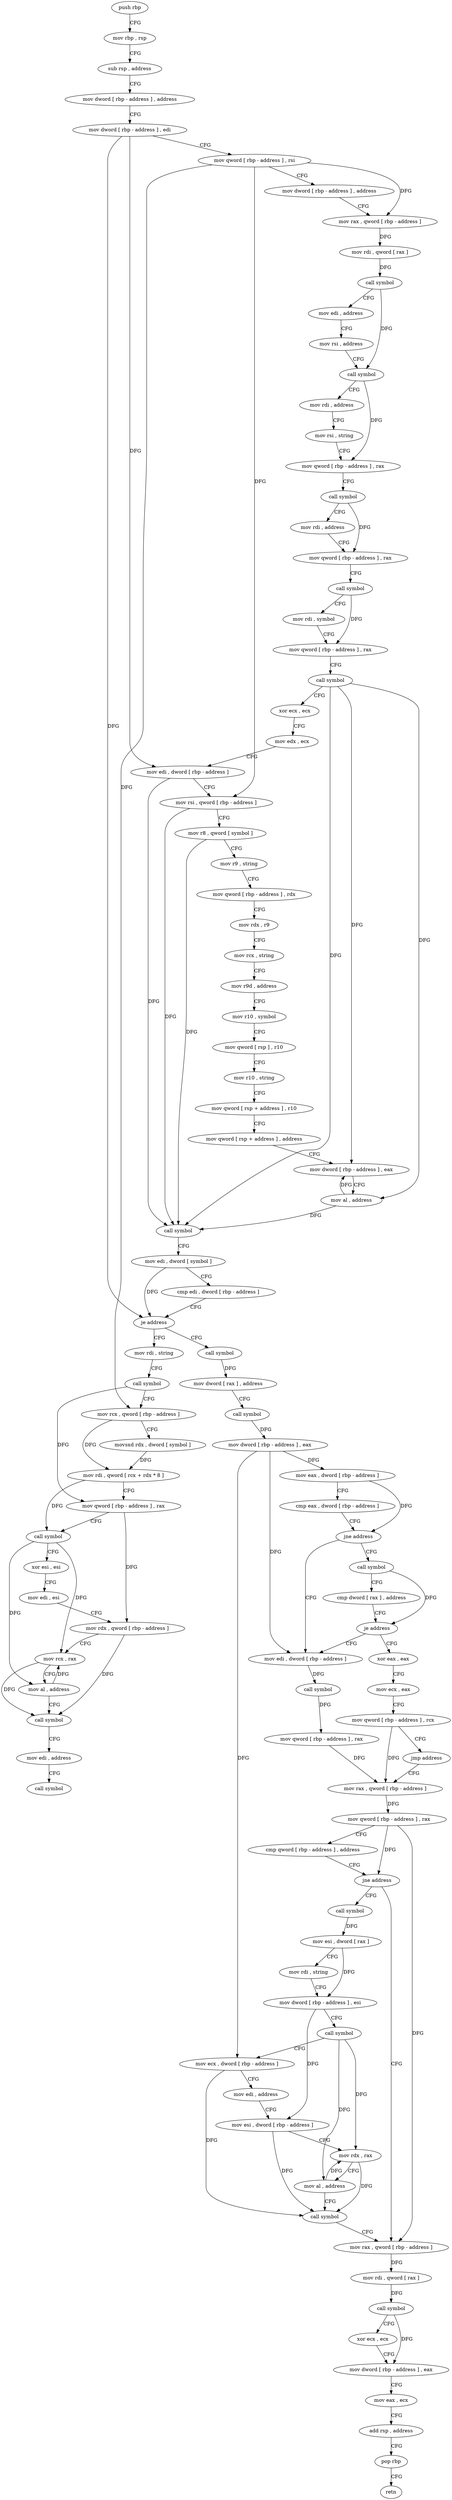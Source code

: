 digraph "func" {
"4200288" [label = "push rbp" ]
"4200289" [label = "mov rbp , rsp" ]
"4200292" [label = "sub rsp , address" ]
"4200299" [label = "mov dword [ rbp - address ] , address" ]
"4200306" [label = "mov dword [ rbp - address ] , edi" ]
"4200309" [label = "mov qword [ rbp - address ] , rsi" ]
"4200313" [label = "mov dword [ rbp - address ] , address" ]
"4200320" [label = "mov rax , qword [ rbp - address ]" ]
"4200324" [label = "mov rdi , qword [ rax ]" ]
"4200327" [label = "call symbol" ]
"4200332" [label = "mov edi , address" ]
"4200337" [label = "mov rsi , address" ]
"4200347" [label = "call symbol" ]
"4200352" [label = "mov rdi , address" ]
"4200362" [label = "mov rsi , string" ]
"4200372" [label = "mov qword [ rbp - address ] , rax" ]
"4200376" [label = "call symbol" ]
"4200381" [label = "mov rdi , address" ]
"4200391" [label = "mov qword [ rbp - address ] , rax" ]
"4200395" [label = "call symbol" ]
"4200400" [label = "mov rdi , symbol" ]
"4200410" [label = "mov qword [ rbp - address ] , rax" ]
"4200414" [label = "call symbol" ]
"4200419" [label = "xor ecx , ecx" ]
"4200421" [label = "mov edx , ecx" ]
"4200423" [label = "mov edi , dword [ rbp - address ]" ]
"4200426" [label = "mov rsi , qword [ rbp - address ]" ]
"4200430" [label = "mov r8 , qword [ symbol ]" ]
"4200438" [label = "mov r9 , string" ]
"4200448" [label = "mov qword [ rbp - address ] , rdx" ]
"4200452" [label = "mov rdx , r9" ]
"4200455" [label = "mov rcx , string" ]
"4200465" [label = "mov r9d , address" ]
"4200471" [label = "mov r10 , symbol" ]
"4200481" [label = "mov qword [ rsp ] , r10" ]
"4200485" [label = "mov r10 , string" ]
"4200495" [label = "mov qword [ rsp + address ] , r10" ]
"4200500" [label = "mov qword [ rsp + address ] , address" ]
"4200509" [label = "mov dword [ rbp - address ] , eax" ]
"4200512" [label = "mov al , address" ]
"4200514" [label = "call symbol" ]
"4200519" [label = "mov edi , dword [ symbol ]" ]
"4200526" [label = "cmp edi , dword [ rbp - address ]" ]
"4200529" [label = "je address" ]
"4200603" [label = "call symbol" ]
"4200535" [label = "mov rdi , string" ]
"4200608" [label = "mov dword [ rax ] , address" ]
"4200614" [label = "call symbol" ]
"4200619" [label = "mov dword [ rbp - address ] , eax" ]
"4200622" [label = "mov eax , dword [ rbp - address ]" ]
"4200625" [label = "cmp eax , dword [ rbp - address ]" ]
"4200628" [label = "jne address" ]
"4200661" [label = "mov edi , dword [ rbp - address ]" ]
"4200634" [label = "call symbol" ]
"4200545" [label = "call symbol" ]
"4200550" [label = "mov rcx , qword [ rbp - address ]" ]
"4200554" [label = "movsxd rdx , dword [ symbol ]" ]
"4200562" [label = "mov rdi , qword [ rcx + rdx * 8 ]" ]
"4200566" [label = "mov qword [ rbp - address ] , rax" ]
"4200570" [label = "call symbol" ]
"4200575" [label = "xor esi , esi" ]
"4200577" [label = "mov edi , esi" ]
"4200579" [label = "mov rdx , qword [ rbp - address ]" ]
"4200583" [label = "mov rcx , rax" ]
"4200586" [label = "mov al , address" ]
"4200588" [label = "call symbol" ]
"4200593" [label = "mov edi , address" ]
"4200598" [label = "call symbol" ]
"4200664" [label = "call symbol" ]
"4200669" [label = "mov qword [ rbp - address ] , rax" ]
"4200673" [label = "mov rax , qword [ rbp - address ]" ]
"4200639" [label = "cmp dword [ rax ] , address" ]
"4200642" [label = "je address" ]
"4200648" [label = "xor eax , eax" ]
"4200738" [label = "mov rax , qword [ rbp - address ]" ]
"4200742" [label = "mov rdi , qword [ rax ]" ]
"4200745" [label = "call symbol" ]
"4200750" [label = "xor ecx , ecx" ]
"4200752" [label = "mov dword [ rbp - address ] , eax" ]
"4200755" [label = "mov eax , ecx" ]
"4200757" [label = "add rsp , address" ]
"4200764" [label = "pop rbp" ]
"4200765" [label = "retn" ]
"4200692" [label = "call symbol" ]
"4200697" [label = "mov esi , dword [ rax ]" ]
"4200699" [label = "mov rdi , string" ]
"4200709" [label = "mov dword [ rbp - address ] , esi" ]
"4200712" [label = "call symbol" ]
"4200717" [label = "mov ecx , dword [ rbp - address ]" ]
"4200720" [label = "mov edi , address" ]
"4200725" [label = "mov esi , dword [ rbp - address ]" ]
"4200728" [label = "mov rdx , rax" ]
"4200731" [label = "mov al , address" ]
"4200733" [label = "call symbol" ]
"4200650" [label = "mov ecx , eax" ]
"4200652" [label = "mov qword [ rbp - address ] , rcx" ]
"4200656" [label = "jmp address" ]
"4200677" [label = "mov qword [ rbp - address ] , rax" ]
"4200681" [label = "cmp qword [ rbp - address ] , address" ]
"4200686" [label = "jne address" ]
"4200288" -> "4200289" [ label = "CFG" ]
"4200289" -> "4200292" [ label = "CFG" ]
"4200292" -> "4200299" [ label = "CFG" ]
"4200299" -> "4200306" [ label = "CFG" ]
"4200306" -> "4200309" [ label = "CFG" ]
"4200306" -> "4200423" [ label = "DFG" ]
"4200306" -> "4200529" [ label = "DFG" ]
"4200309" -> "4200313" [ label = "CFG" ]
"4200309" -> "4200320" [ label = "DFG" ]
"4200309" -> "4200426" [ label = "DFG" ]
"4200309" -> "4200550" [ label = "DFG" ]
"4200313" -> "4200320" [ label = "CFG" ]
"4200320" -> "4200324" [ label = "DFG" ]
"4200324" -> "4200327" [ label = "DFG" ]
"4200327" -> "4200332" [ label = "CFG" ]
"4200327" -> "4200347" [ label = "DFG" ]
"4200332" -> "4200337" [ label = "CFG" ]
"4200337" -> "4200347" [ label = "CFG" ]
"4200347" -> "4200352" [ label = "CFG" ]
"4200347" -> "4200372" [ label = "DFG" ]
"4200352" -> "4200362" [ label = "CFG" ]
"4200362" -> "4200372" [ label = "CFG" ]
"4200372" -> "4200376" [ label = "CFG" ]
"4200376" -> "4200381" [ label = "CFG" ]
"4200376" -> "4200391" [ label = "DFG" ]
"4200381" -> "4200391" [ label = "CFG" ]
"4200391" -> "4200395" [ label = "CFG" ]
"4200395" -> "4200400" [ label = "CFG" ]
"4200395" -> "4200410" [ label = "DFG" ]
"4200400" -> "4200410" [ label = "CFG" ]
"4200410" -> "4200414" [ label = "CFG" ]
"4200414" -> "4200419" [ label = "CFG" ]
"4200414" -> "4200509" [ label = "DFG" ]
"4200414" -> "4200512" [ label = "DFG" ]
"4200414" -> "4200514" [ label = "DFG" ]
"4200419" -> "4200421" [ label = "CFG" ]
"4200421" -> "4200423" [ label = "CFG" ]
"4200423" -> "4200426" [ label = "CFG" ]
"4200423" -> "4200514" [ label = "DFG" ]
"4200426" -> "4200430" [ label = "CFG" ]
"4200426" -> "4200514" [ label = "DFG" ]
"4200430" -> "4200438" [ label = "CFG" ]
"4200430" -> "4200514" [ label = "DFG" ]
"4200438" -> "4200448" [ label = "CFG" ]
"4200448" -> "4200452" [ label = "CFG" ]
"4200452" -> "4200455" [ label = "CFG" ]
"4200455" -> "4200465" [ label = "CFG" ]
"4200465" -> "4200471" [ label = "CFG" ]
"4200471" -> "4200481" [ label = "CFG" ]
"4200481" -> "4200485" [ label = "CFG" ]
"4200485" -> "4200495" [ label = "CFG" ]
"4200495" -> "4200500" [ label = "CFG" ]
"4200500" -> "4200509" [ label = "CFG" ]
"4200509" -> "4200512" [ label = "CFG" ]
"4200512" -> "4200514" [ label = "DFG" ]
"4200512" -> "4200509" [ label = "DFG" ]
"4200514" -> "4200519" [ label = "CFG" ]
"4200519" -> "4200526" [ label = "CFG" ]
"4200519" -> "4200529" [ label = "DFG" ]
"4200526" -> "4200529" [ label = "CFG" ]
"4200529" -> "4200603" [ label = "CFG" ]
"4200529" -> "4200535" [ label = "CFG" ]
"4200603" -> "4200608" [ label = "DFG" ]
"4200535" -> "4200545" [ label = "CFG" ]
"4200608" -> "4200614" [ label = "CFG" ]
"4200614" -> "4200619" [ label = "DFG" ]
"4200619" -> "4200622" [ label = "DFG" ]
"4200619" -> "4200661" [ label = "DFG" ]
"4200619" -> "4200717" [ label = "DFG" ]
"4200622" -> "4200625" [ label = "CFG" ]
"4200622" -> "4200628" [ label = "DFG" ]
"4200625" -> "4200628" [ label = "CFG" ]
"4200628" -> "4200661" [ label = "CFG" ]
"4200628" -> "4200634" [ label = "CFG" ]
"4200661" -> "4200664" [ label = "DFG" ]
"4200634" -> "4200639" [ label = "CFG" ]
"4200634" -> "4200642" [ label = "DFG" ]
"4200545" -> "4200550" [ label = "CFG" ]
"4200545" -> "4200566" [ label = "DFG" ]
"4200550" -> "4200554" [ label = "CFG" ]
"4200550" -> "4200562" [ label = "DFG" ]
"4200554" -> "4200562" [ label = "DFG" ]
"4200562" -> "4200566" [ label = "CFG" ]
"4200562" -> "4200570" [ label = "DFG" ]
"4200566" -> "4200570" [ label = "CFG" ]
"4200566" -> "4200579" [ label = "DFG" ]
"4200570" -> "4200575" [ label = "CFG" ]
"4200570" -> "4200583" [ label = "DFG" ]
"4200570" -> "4200586" [ label = "DFG" ]
"4200575" -> "4200577" [ label = "CFG" ]
"4200577" -> "4200579" [ label = "CFG" ]
"4200579" -> "4200583" [ label = "CFG" ]
"4200579" -> "4200588" [ label = "DFG" ]
"4200583" -> "4200586" [ label = "CFG" ]
"4200583" -> "4200588" [ label = "DFG" ]
"4200586" -> "4200588" [ label = "CFG" ]
"4200586" -> "4200583" [ label = "DFG" ]
"4200588" -> "4200593" [ label = "CFG" ]
"4200593" -> "4200598" [ label = "CFG" ]
"4200664" -> "4200669" [ label = "DFG" ]
"4200669" -> "4200673" [ label = "DFG" ]
"4200673" -> "4200677" [ label = "DFG" ]
"4200639" -> "4200642" [ label = "CFG" ]
"4200642" -> "4200661" [ label = "CFG" ]
"4200642" -> "4200648" [ label = "CFG" ]
"4200648" -> "4200650" [ label = "CFG" ]
"4200738" -> "4200742" [ label = "DFG" ]
"4200742" -> "4200745" [ label = "DFG" ]
"4200745" -> "4200750" [ label = "CFG" ]
"4200745" -> "4200752" [ label = "DFG" ]
"4200750" -> "4200752" [ label = "CFG" ]
"4200752" -> "4200755" [ label = "CFG" ]
"4200755" -> "4200757" [ label = "CFG" ]
"4200757" -> "4200764" [ label = "CFG" ]
"4200764" -> "4200765" [ label = "CFG" ]
"4200692" -> "4200697" [ label = "DFG" ]
"4200697" -> "4200699" [ label = "CFG" ]
"4200697" -> "4200709" [ label = "DFG" ]
"4200699" -> "4200709" [ label = "CFG" ]
"4200709" -> "4200712" [ label = "CFG" ]
"4200709" -> "4200725" [ label = "DFG" ]
"4200712" -> "4200717" [ label = "CFG" ]
"4200712" -> "4200728" [ label = "DFG" ]
"4200712" -> "4200731" [ label = "DFG" ]
"4200717" -> "4200720" [ label = "CFG" ]
"4200717" -> "4200733" [ label = "DFG" ]
"4200720" -> "4200725" [ label = "CFG" ]
"4200725" -> "4200728" [ label = "CFG" ]
"4200725" -> "4200733" [ label = "DFG" ]
"4200728" -> "4200731" [ label = "CFG" ]
"4200728" -> "4200733" [ label = "DFG" ]
"4200731" -> "4200733" [ label = "CFG" ]
"4200731" -> "4200728" [ label = "DFG" ]
"4200733" -> "4200738" [ label = "CFG" ]
"4200650" -> "4200652" [ label = "CFG" ]
"4200652" -> "4200656" [ label = "CFG" ]
"4200652" -> "4200673" [ label = "DFG" ]
"4200656" -> "4200673" [ label = "CFG" ]
"4200677" -> "4200681" [ label = "CFG" ]
"4200677" -> "4200686" [ label = "DFG" ]
"4200677" -> "4200738" [ label = "DFG" ]
"4200681" -> "4200686" [ label = "CFG" ]
"4200686" -> "4200738" [ label = "CFG" ]
"4200686" -> "4200692" [ label = "CFG" ]
}

